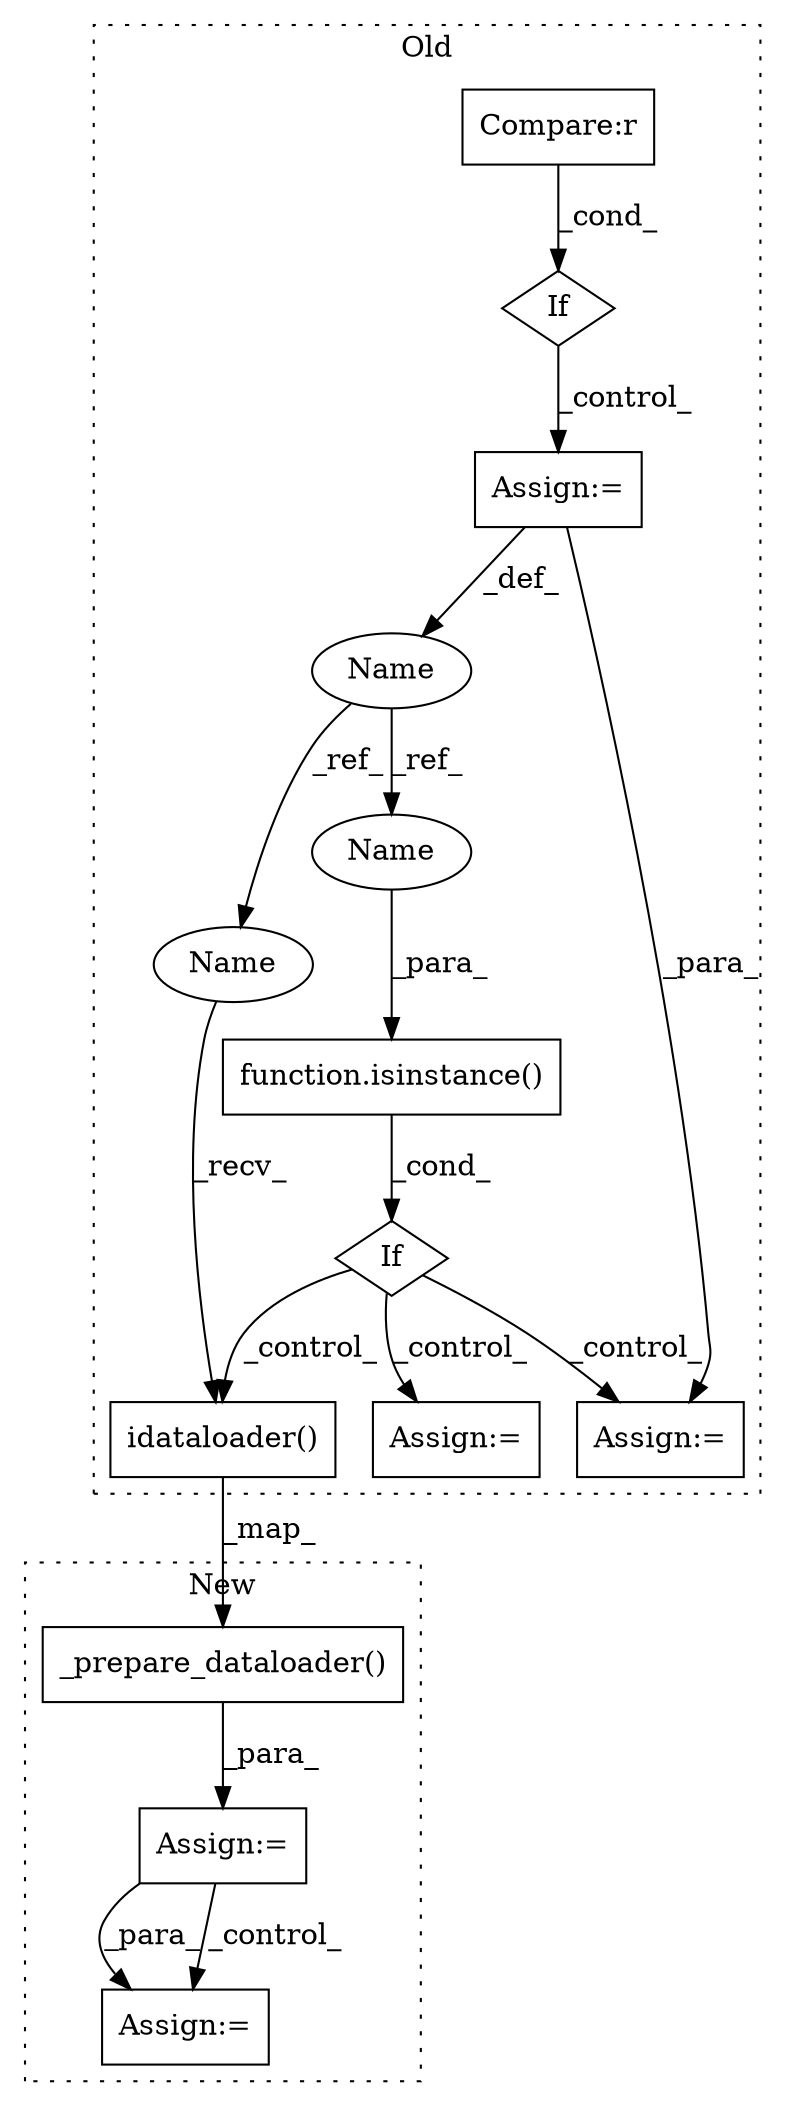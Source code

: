 digraph G {
subgraph cluster0 {
1 [label="idataloader()" a="75" s="25407,25488" l="23,1" shape="box"];
3 [label="If" a="96" s="25356" l="3" shape="diamond"];
4 [label="Name" a="87" s="25315" l="10" shape="ellipse"];
5 [label="function.isinstance()" a="75" s="25359,25392" l="11,1" shape="box"];
6 [label="Assign:=" a="68" s="25559" l="3" shape="box"];
7 [label="Assign:=" a="68" s="25325" l="3" shape="box"];
8 [label="If" a="96" s="25280" l="3" shape="diamond"];
9 [label="Compare:r" a="40" s="25283" l="18" shape="box"];
11 [label="Assign:=" a="68" s="25529" l="3" shape="box"];
13 [label="Name" a="87" s="25407" l="10" shape="ellipse"];
14 [label="Name" a="87" s="25370" l="10" shape="ellipse"];
label = "Old";
style="dotted";
}
subgraph cluster1 {
2 [label="_prepare_dataloader()" a="75" s="25293,25346" l="25,1" shape="box"];
10 [label="Assign:=" a="68" s="25677" l="3" shape="box"];
12 [label="Assign:=" a="68" s="25290" l="3" shape="box"];
label = "New";
style="dotted";
}
1 -> 2 [label="_map_"];
2 -> 12 [label="_para_"];
3 -> 11 [label="_control_"];
3 -> 1 [label="_control_"];
3 -> 6 [label="_control_"];
4 -> 13 [label="_ref_"];
4 -> 14 [label="_ref_"];
5 -> 3 [label="_cond_"];
7 -> 4 [label="_def_"];
7 -> 6 [label="_para_"];
8 -> 7 [label="_control_"];
9 -> 8 [label="_cond_"];
12 -> 10 [label="_para_"];
12 -> 10 [label="_control_"];
13 -> 1 [label="_recv_"];
14 -> 5 [label="_para_"];
}
